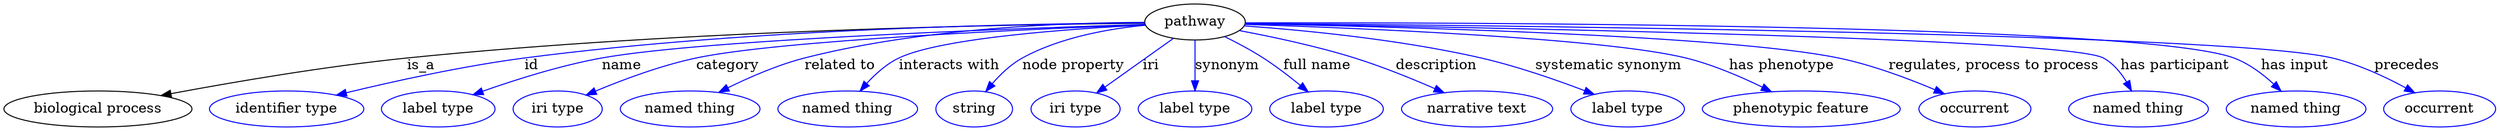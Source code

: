 digraph {
	graph [bb="0,0,2002.7,122"];
	node [label="\N"];
	pathway	 [height=0.5,
		label=pathway,
		pos="963.2,104",
		width=1.1129];
	"biological process"	 [height=0.5,
		pos="74.205,18",
		width=2.0612];
	pathway -> "biological process"	 [label=is_a,
		lp="347.48,61",
		pos="e,127.93,30.597 923.04,103.38 823.31,101.48 556.46,94.146 335.65,68 267.53,59.934 190.51,44.412 137.81,32.792"];
	id	 [color=blue,
		height=0.5,
		label="identifier type",
		pos="226.2,18",
		width=1.652];
	pathway -> id	 [color=blue,
		label=id,
		lp="435.65,61",
		pos="e,268.54,30.828 923.11,103.55 833.88,102.07 612.34,95.651 429.32,68 377.23,60.132 318.97,45.129 278.25,33.603",
		style=solid];
	name	 [color=blue,
		height=0.5,
		label="label type",
		pos="348.2,18",
		width=1.2425];
	pathway -> name	 [color=blue,
		label=name,
		lp="508.36,61",
		pos="e,378.88,31.186 923,102.25 824.77,97.754 574.67,84.968 492.89,68 456.69,60.49 417.11,46.38 388.52,35.059",
		style=solid];
	category	 [color=blue,
		height=0.5,
		label="iri type",
		pos="446.2,18",
		width=0.9834];
	pathway -> category	 [color=blue,
		label=category,
		lp="592.3,61",
		pos="e,471.12,30.819 923.38,101.88 836.97,97.047 634.68,84.327 568.01,68 537.24,60.463 504.08,46.431 480.14,35.146",
		style=solid];
	"related to"	 [color=blue,
		height=0.5,
		label="named thing",
		pos="553.2,18",
		width=1.5019];
	pathway -> "related to"	 [color=blue,
		label="related to",
		lp="681.44,61",
		pos="e,579.33,33.978 923.48,101.06 851.91,95.473 704.18,82.59 654.73,68 631.57,61.167 607.25,49.373 588.22,38.954",
		style=solid];
	"interacts with"	 [color=blue,
		height=0.5,
		label="named thing",
		pos="679.2,18",
		width=1.5019];
	pathway -> "interacts with"	 [color=blue,
		label="interacts with",
		lp="769.11,61",
		pos="e,692.44,35.68 923.49,100.8 866.17,95.693 763.5,84.549 730.39,68 718.59,62.098 707.76,52.483 699.14,43.253",
		style=solid];
	"node property"	 [color=blue,
		height=0.5,
		label=string,
		pos="781.2,18",
		width=0.8403];
	pathway -> "node property"	 [color=blue,
		label="node property",
		lp="866.28,61",
		pos="e,792.58,34.718 924.23,99.671 895.69,95.131 856.88,86.018 827.06,68 816.3,61.498 806.54,51.726 798.82,42.542",
		style=solid];
	iri	 [color=blue,
		height=0.5,
		label="iri type",
		pos="865.2,18",
		width=0.9834];
	pathway -> iri	 [color=blue,
		label=iri,
		lp="926.43,61",
		pos="e,883.22,33.813 944.77,87.824 929.62,74.527 907.97,55.532 891.08,40.711",
		style=solid];
	synonym	 [color=blue,
		height=0.5,
		label="label type",
		pos="963.2,18",
		width=1.2425];
	pathway -> synonym	 [color=blue,
		label=synonym,
		lp="988.87,61",
		pos="e,963.2,36.212 963.2,85.762 963.2,74.36 963.2,59.434 963.2,46.494",
		style=solid];
	"full name"	 [color=blue,
		height=0.5,
		label="label type",
		pos="1070.2,18",
		width=1.2425];
	pathway -> "full name"	 [color=blue,
		label="full name",
		lp="1060.8,61",
		pos="e,1054.1,35.042 987.43,89.516 997.27,83.287 1008.6,75.68 1018.2,68 1028.1,60.154 1038.2,50.758 1046.9,42.24",
		style=solid];
	description	 [color=blue,
		height=0.5,
		label="narrative text",
		pos="1190.2,18",
		width=1.5834];
	pathway -> description	 [color=blue,
		label=description,
		lp="1153.3,61",
		pos="e,1162.3,33.937 999.12,95.875 1025.1,89.521 1060.9,79.798 1091.2,68 1112.4,59.76 1135.1,48.487 1153.4,38.73",
		style=solid];
	"systematic synonym"	 [color=blue,
		height=0.5,
		label="label type",
		pos="1310.2,18",
		width=1.2425];
	pathway -> "systematic synonym"	 [color=blue,
		label="systematic synonym",
		lp="1287.2,61",
		pos="e,1281.3,32.069 1002.8,100.45 1048.2,95.741 1124.6,85.864 1188.2,68 1217.1,59.894 1248.3,46.997 1272,36.332",
		style=solid];
	"has phenotype"	 [color=blue,
		height=0.5,
		label="phenotypic feature",
		pos="1449.2,18",
		width=2.1155];
	pathway -> "has phenotype"	 [color=blue,
		label="has phenotype",
		lp="1423.4,61",
		pos="e,1422,34.889 1003.4,102.1 1088.4,97.785 1284.2,86.163 1348.2,68 1370.9,61.575 1394.5,50.145 1413.2,39.834",
		style=solid];
	"regulates, process to process"	 [color=blue,
		height=0.5,
		label=occurrent,
		pos="1587.2,18",
		width=1.2082];
	pathway -> "regulates, process to process"	 [color=blue,
		label="regulates, process to process",
		lp="1587.9,61",
		pos="e,1559.9,32.362 1003.3,102.8 1106.5,99.462 1379.3,88.867 1467.2,68 1496.3,61.082 1527.5,47.899 1550.8,36.806",
		style=solid];
	"has participant"	 [color=blue,
		height=0.5,
		label="named thing",
		pos="1717.2,18",
		width=1.5019];
	pathway -> "has participant"	 [color=blue,
		label="has participant",
		lp="1732.2,61",
		pos="e,1706.3,35.667 1003.3,103.72 1144.1,102.51 1610.8,96.374 1671.2,68 1682.6,62.65 1692.5,53.069 1700.1,43.716",
		style=solid];
	"has input"	 [color=blue,
		height=0.5,
		label="named thing",
		pos="1843.2,18",
		width=1.5019];
	pathway -> "has input"	 [color=blue,
		label="has input",
		lp="1828.7,61",
		pos="e,1826.5,35.287 1003.4,103.62 1157.3,101.99 1704.1,94.36 1777.2,68 1792.6,62.45 1807.3,51.961 1819,42.017",
		style=solid];
	precedes	 [color=blue,
		height=0.5,
		label=occurrent,
		pos="1959.2,18",
		width=1.2082];
	pathway -> precedes	 [color=blue,
		label=precedes,
		lp="1919.7,61",
		pos="e,1935.4,33.364 1003.3,103.37 1166.4,100.68 1774.8,89.288 1858.2,68 1882.3,61.845 1907.4,49.464 1926.5,38.563",
		style=solid];
}
